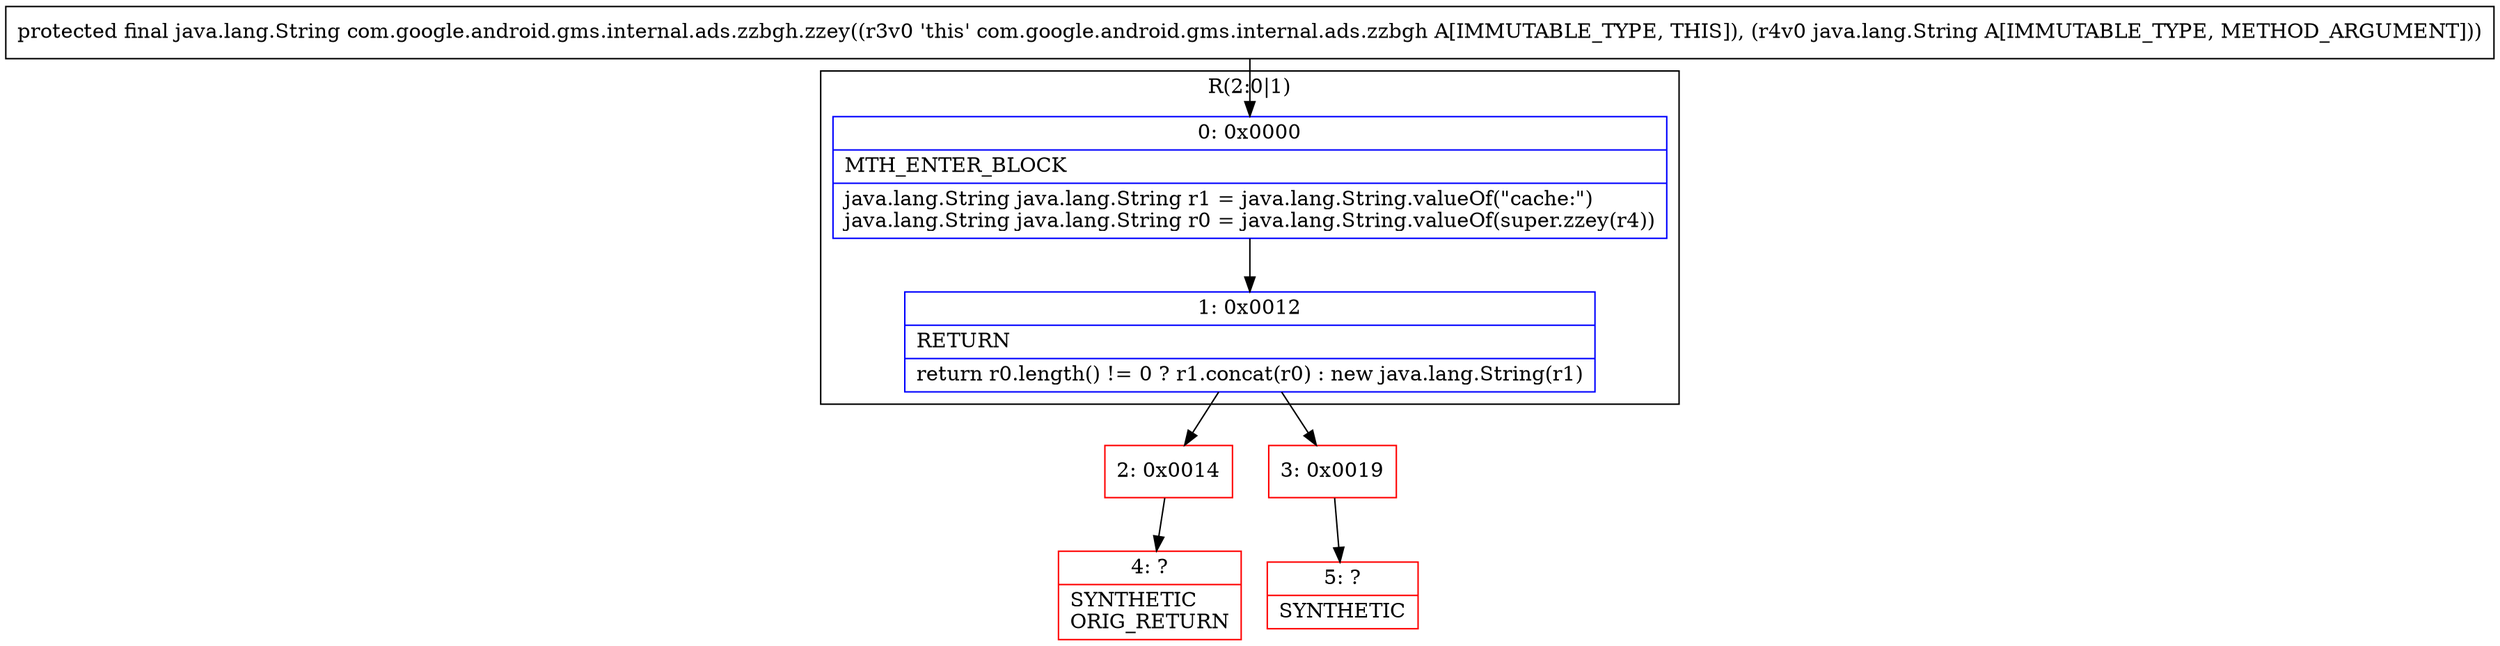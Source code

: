 digraph "CFG forcom.google.android.gms.internal.ads.zzbgh.zzey(Ljava\/lang\/String;)Ljava\/lang\/String;" {
subgraph cluster_Region_1950734482 {
label = "R(2:0|1)";
node [shape=record,color=blue];
Node_0 [shape=record,label="{0\:\ 0x0000|MTH_ENTER_BLOCK\l|java.lang.String java.lang.String r1 = java.lang.String.valueOf(\"cache:\")\ljava.lang.String java.lang.String r0 = java.lang.String.valueOf(super.zzey(r4))\l}"];
Node_1 [shape=record,label="{1\:\ 0x0012|RETURN\l|return r0.length() != 0 ? r1.concat(r0) : new java.lang.String(r1)\l}"];
}
Node_2 [shape=record,color=red,label="{2\:\ 0x0014}"];
Node_3 [shape=record,color=red,label="{3\:\ 0x0019}"];
Node_4 [shape=record,color=red,label="{4\:\ ?|SYNTHETIC\lORIG_RETURN\l}"];
Node_5 [shape=record,color=red,label="{5\:\ ?|SYNTHETIC\l}"];
MethodNode[shape=record,label="{protected final java.lang.String com.google.android.gms.internal.ads.zzbgh.zzey((r3v0 'this' com.google.android.gms.internal.ads.zzbgh A[IMMUTABLE_TYPE, THIS]), (r4v0 java.lang.String A[IMMUTABLE_TYPE, METHOD_ARGUMENT])) }"];
MethodNode -> Node_0;
Node_0 -> Node_1;
Node_1 -> Node_2;
Node_1 -> Node_3;
Node_2 -> Node_4;
Node_3 -> Node_5;
}

